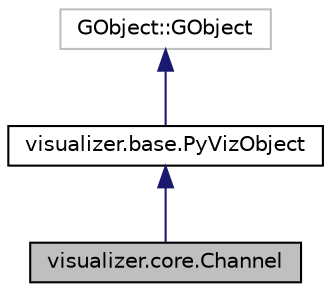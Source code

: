 digraph "visualizer.core.Channel"
{
 // LATEX_PDF_SIZE
  edge [fontname="Helvetica",fontsize="10",labelfontname="Helvetica",labelfontsize="10"];
  node [fontname="Helvetica",fontsize="10",shape=record];
  Node1 [label="visualizer.core.Channel",height=0.2,width=0.4,color="black", fillcolor="grey75", style="filled", fontcolor="black",tooltip="Channel."];
  Node2 -> Node1 [dir="back",color="midnightblue",fontsize="10",style="solid",fontname="Helvetica"];
  Node2 [label="visualizer.base.PyVizObject",height=0.2,width=0.4,color="black", fillcolor="white", style="filled",URL="$classvisualizer_1_1base_1_1_py_viz_object.html",tooltip="PyVizObject class."];
  Node3 -> Node2 [dir="back",color="midnightblue",fontsize="10",style="solid",fontname="Helvetica"];
  Node3 [label="GObject::GObject",height=0.2,width=0.4,color="grey75", fillcolor="white", style="filled",tooltip=" "];
}

